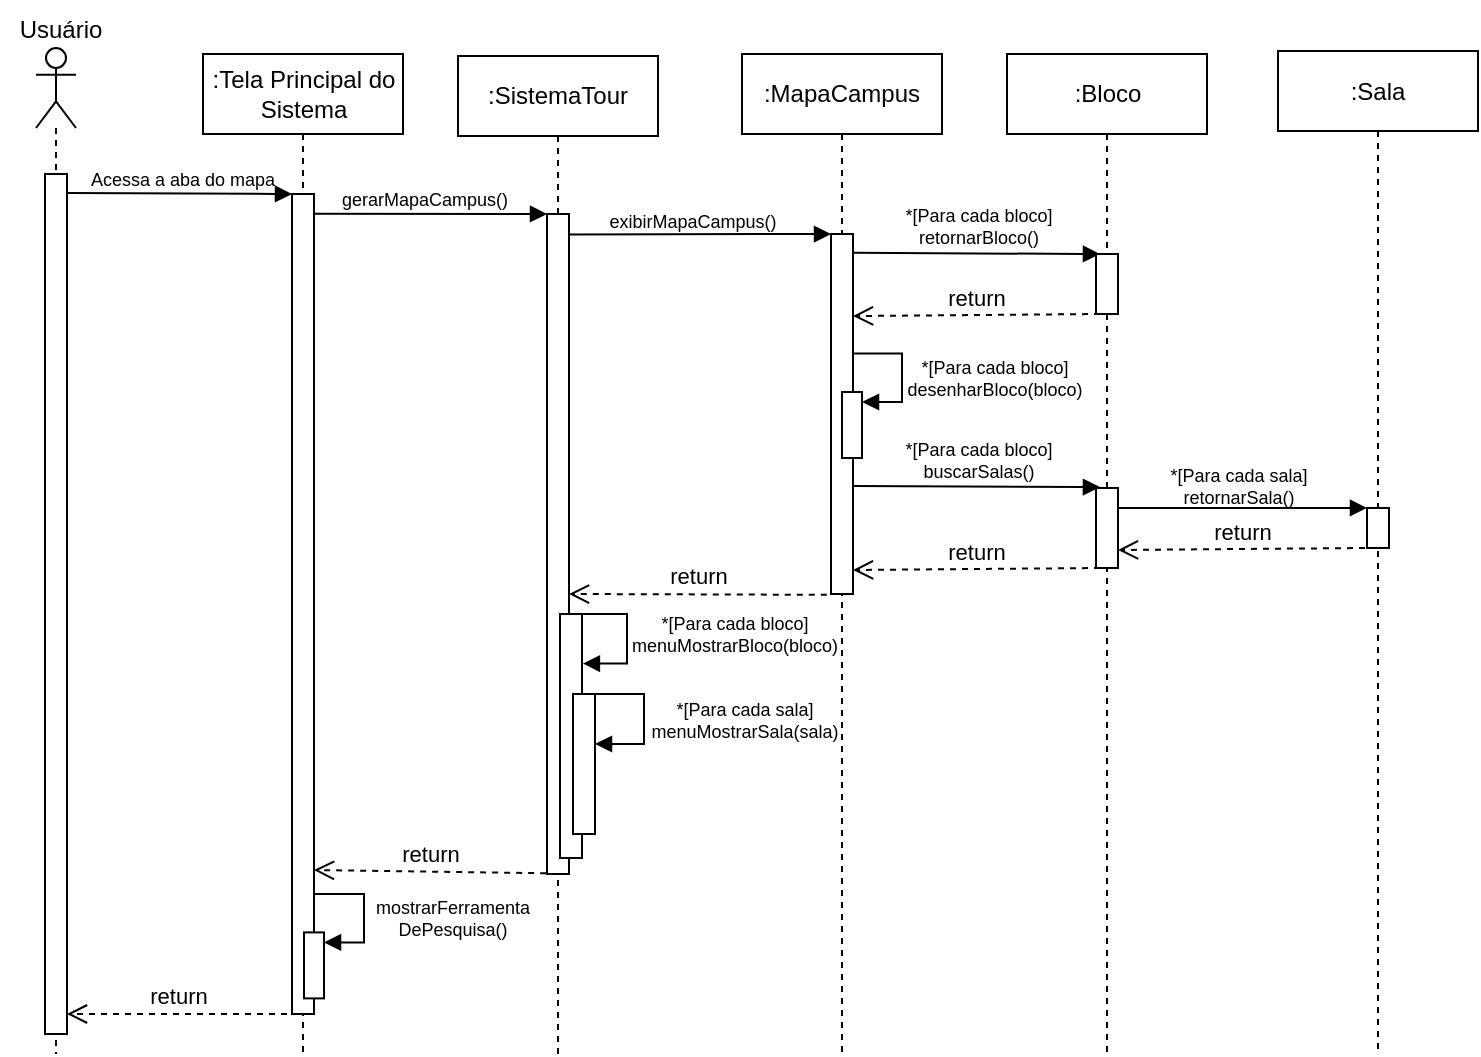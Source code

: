 <mxfile version="28.2.8">
  <diagram name="Page-1" id="UOCqBMkc54xa5ilKIQ9g">
    <mxGraphModel dx="1296" dy="675" grid="1" gridSize="10" guides="1" tooltips="1" connect="1" arrows="1" fold="1" page="1" pageScale="1" pageWidth="850" pageHeight="1100" math="0" shadow="0">
      <root>
        <mxCell id="0" />
        <mxCell id="1" parent="0" />
        <mxCell id="0Pdm_eUIWlIxIZ-GSmoy-18" value=":MapaCampus" style="shape=umlLifeline;perimeter=lifelinePerimeter;whiteSpace=wrap;html=1;container=1;dropTarget=0;collapsible=0;recursiveResize=0;outlineConnect=0;portConstraint=eastwest;newEdgeStyle={&quot;curved&quot;:0,&quot;rounded&quot;:0};" parent="1" vertex="1">
          <mxGeometry x="402" y="40" width="100" height="500" as="geometry" />
        </mxCell>
        <mxCell id="0Pdm_eUIWlIxIZ-GSmoy-13" value="" style="rounded=0;whiteSpace=wrap;html=1;" parent="1" vertex="1">
          <mxGeometry x="446.5" y="130" width="11" height="180" as="geometry" />
        </mxCell>
        <mxCell id="0Pdm_eUIWlIxIZ-GSmoy-21" value="*[Para cada bloco]&lt;div&gt;retornarBloco()&lt;/div&gt;" style="text;html=1;align=center;verticalAlign=middle;resizable=0;points=[];autosize=1;strokeColor=none;fillColor=none;fontSize=9;" parent="1" vertex="1">
          <mxGeometry x="469.98" y="106" width="100" height="40" as="geometry" />
        </mxCell>
        <mxCell id="0Pdm_eUIWlIxIZ-GSmoy-15" value="gerarMapaCampus()" style="text;html=1;align=center;verticalAlign=middle;resizable=0;points=[];autosize=1;strokeColor=none;fillColor=none;fontSize=9;" parent="1" vertex="1">
          <mxGeometry x="188" y="103" width="110" height="20" as="geometry" />
        </mxCell>
        <mxCell id="0Pdm_eUIWlIxIZ-GSmoy-17" value=":Tela Principal do Sistema" style="shape=umlLifeline;perimeter=lifelinePerimeter;whiteSpace=wrap;html=1;container=1;dropTarget=0;collapsible=0;recursiveResize=0;outlineConnect=0;portConstraint=eastwest;newEdgeStyle={&quot;curved&quot;:0,&quot;rounded&quot;:0};" parent="1" vertex="1">
          <mxGeometry x="132.5" y="40" width="100" height="500" as="geometry" />
        </mxCell>
        <mxCell id="0Pdm_eUIWlIxIZ-GSmoy-16" value="" style="shape=umlLifeline;perimeter=lifelinePerimeter;whiteSpace=wrap;html=1;container=1;dropTarget=0;collapsible=0;recursiveResize=0;outlineConnect=0;portConstraint=eastwest;newEdgeStyle={&quot;curved&quot;:0,&quot;rounded&quot;:0};participant=umlActor;" parent="1" vertex="1">
          <mxGeometry x="49" y="37" width="20" height="503" as="geometry" />
        </mxCell>
        <mxCell id="0Pdm_eUIWlIxIZ-GSmoy-4" value="" style="rounded=0;whiteSpace=wrap;html=1;" parent="1" vertex="1">
          <mxGeometry x="53.5" y="100" width="11" height="430" as="geometry" />
        </mxCell>
        <mxCell id="0Pdm_eUIWlIxIZ-GSmoy-8" value="Acessa a aba do mapa" style="text;html=1;align=center;verticalAlign=middle;resizable=0;points=[];autosize=1;strokeColor=none;fillColor=none;fontSize=9;" parent="1" vertex="1">
          <mxGeometry x="62" y="93" width="120" height="20" as="geometry" />
        </mxCell>
        <mxCell id="0Pdm_eUIWlIxIZ-GSmoy-6" value="" style="rounded=0;whiteSpace=wrap;html=1;" parent="1" vertex="1">
          <mxGeometry x="177" y="110" width="11" height="410" as="geometry" />
        </mxCell>
        <mxCell id="0Pdm_eUIWlIxIZ-GSmoy-7" value="" style="endArrow=block;html=1;rounded=0;exitX=1.003;exitY=0.022;exitDx=0;exitDy=0;exitPerimeter=0;entryX=0;entryY=0;entryDx=0;entryDy=0;endFill=1;" parent="1" source="0Pdm_eUIWlIxIZ-GSmoy-4" target="0Pdm_eUIWlIxIZ-GSmoy-6" edge="1">
          <mxGeometry width="50" height="50" relative="1" as="geometry">
            <mxPoint x="180" y="280" as="sourcePoint" />
            <mxPoint x="230" y="230" as="targetPoint" />
          </mxGeometry>
        </mxCell>
        <mxCell id="0Pdm_eUIWlIxIZ-GSmoy-14" value="" style="endArrow=block;html=1;rounded=0;exitX=1.023;exitY=0.024;exitDx=0;exitDy=0;exitPerimeter=0;entryX=0;entryY=0;entryDx=0;entryDy=0;endFill=1;" parent="1" source="0Pdm_eUIWlIxIZ-GSmoy-6" target="nKOX5bWAVEXmVr79JKXn-2" edge="1">
          <mxGeometry width="50" height="50" relative="1" as="geometry">
            <mxPoint x="188" y="190" as="sourcePoint" />
            <mxPoint x="301" y="190" as="targetPoint" />
          </mxGeometry>
        </mxCell>
        <mxCell id="0Pdm_eUIWlIxIZ-GSmoy-19" value=":Bloco" style="shape=umlLifeline;perimeter=lifelinePerimeter;whiteSpace=wrap;html=1;container=1;dropTarget=0;collapsible=0;recursiveResize=0;outlineConnect=0;portConstraint=eastwest;newEdgeStyle={&quot;curved&quot;:0,&quot;rounded&quot;:0};" parent="1" vertex="1">
          <mxGeometry x="534.5" y="40" width="100" height="500" as="geometry" />
        </mxCell>
        <mxCell id="0Pdm_eUIWlIxIZ-GSmoy-20" value="" style="endArrow=block;html=1;rounded=0;exitX=1.002;exitY=0.226;exitDx=0;exitDy=0;entryX=0;entryY=0;entryDx=0;entryDy=0;endFill=1;exitPerimeter=0;" parent="1" edge="1">
          <mxGeometry width="50" height="50" relative="1" as="geometry">
            <mxPoint x="457.502" y="139.434" as="sourcePoint" />
            <mxPoint x="580.98" y="140" as="targetPoint" />
          </mxGeometry>
        </mxCell>
        <mxCell id="0Pdm_eUIWlIxIZ-GSmoy-22" value="" style="rounded=0;whiteSpace=wrap;html=1;" parent="1" vertex="1">
          <mxGeometry x="579" y="140" width="11" height="30" as="geometry" />
        </mxCell>
        <mxCell id="0Pdm_eUIWlIxIZ-GSmoy-27" value="" style="html=1;points=[[0,0,0,0,5],[0,1,0,0,-5],[1,0,0,0,5],[1,1,0,0,-5]];perimeter=orthogonalPerimeter;outlineConnect=0;targetShapes=umlLifeline;portConstraint=eastwest;newEdgeStyle={&quot;curved&quot;:0,&quot;rounded&quot;:0};" parent="1" vertex="1">
          <mxGeometry x="452" y="209" width="10" height="33" as="geometry" />
        </mxCell>
        <mxCell id="0Pdm_eUIWlIxIZ-GSmoy-28" value="" style="html=1;align=left;spacingLeft=2;endArrow=block;rounded=0;edgeStyle=elbowEdgeStyle;rounded=0;exitX=1.089;exitY=0.74;exitDx=0;exitDy=0;exitPerimeter=0;entryX=1;entryY=0;entryDx=0;entryDy=5;entryPerimeter=0;" parent="1" edge="1">
          <mxGeometry x="-0.172" y="30" relative="1" as="geometry">
            <mxPoint x="457.499" y="189.8" as="sourcePoint" />
            <Array as="points">
              <mxPoint x="482" y="202" />
            </Array>
            <mxPoint x="462" y="214" as="targetPoint" />
            <mxPoint as="offset" />
          </mxGeometry>
        </mxCell>
        <mxCell id="0Pdm_eUIWlIxIZ-GSmoy-29" value="&lt;div&gt;&lt;span style=&quot;background-color: transparent; color: light-dark(rgb(0, 0, 0), rgb(255, 255, 255));&quot;&gt;*[Para cada bloco]&lt;/span&gt;&lt;/div&gt;&lt;div&gt;&lt;span style=&quot;background-color: transparent; color: light-dark(rgb(0, 0, 0), rgb(255, 255, 255));&quot;&gt;desenharBloco(bloco)&lt;/span&gt;&lt;/div&gt;" style="text;html=1;align=center;verticalAlign=middle;resizable=0;points=[];autosize=1;strokeColor=none;fillColor=none;fontSize=9;" parent="1" vertex="1">
          <mxGeometry x="473" y="182" width="110" height="40" as="geometry" />
        </mxCell>
        <mxCell id="0Pdm_eUIWlIxIZ-GSmoy-30" value="return" style="html=1;verticalAlign=bottom;endArrow=open;dashed=1;endSize=8;curved=0;rounded=0;entryX=1;entryY=0.75;entryDx=0;entryDy=0;exitX=0;exitY=1;exitDx=0;exitDy=0;" parent="1" edge="1">
          <mxGeometry relative="1" as="geometry">
            <mxPoint x="581" y="170" as="sourcePoint" />
            <mxPoint x="457.5" y="171.02" as="targetPoint" />
          </mxGeometry>
        </mxCell>
        <mxCell id="0Pdm_eUIWlIxIZ-GSmoy-32" value="return" style="html=1;verticalAlign=bottom;endArrow=open;dashed=1;endSize=8;curved=0;rounded=0;entryX=1.039;entryY=0.879;entryDx=0;entryDy=0;entryPerimeter=0;" parent="1" edge="1">
          <mxGeometry relative="1" as="geometry">
            <mxPoint x="304.07" y="449.62" as="sourcePoint" />
            <mxPoint x="187.999" y="448.0" as="targetPoint" />
          </mxGeometry>
        </mxCell>
        <mxCell id="0Pdm_eUIWlIxIZ-GSmoy-33" value="return" style="html=1;verticalAlign=bottom;endArrow=open;dashed=1;endSize=8;curved=0;rounded=0;" parent="1" edge="1">
          <mxGeometry relative="1" as="geometry">
            <mxPoint x="174.5" y="520" as="sourcePoint" />
            <mxPoint x="64.5" y="520" as="targetPoint" />
          </mxGeometry>
        </mxCell>
        <mxCell id="0Pdm_eUIWlIxIZ-GSmoy-34" value="Usuário" style="text;html=1;align=center;verticalAlign=middle;resizable=0;points=[];autosize=1;strokeColor=none;fillColor=none;" parent="1" vertex="1">
          <mxGeometry x="31" y="13" width="60" height="30" as="geometry" />
        </mxCell>
        <mxCell id="nKOX5bWAVEXmVr79JKXn-1" value=":SistemaTour" style="shape=umlLifeline;perimeter=lifelinePerimeter;whiteSpace=wrap;html=1;container=1;dropTarget=0;collapsible=0;recursiveResize=0;outlineConnect=0;portConstraint=eastwest;newEdgeStyle={&quot;curved&quot;:0,&quot;rounded&quot;:0};" parent="1" vertex="1">
          <mxGeometry x="260" y="41" width="100" height="499" as="geometry" />
        </mxCell>
        <mxCell id="nKOX5bWAVEXmVr79JKXn-2" value="" style="rounded=0;whiteSpace=wrap;html=1;" parent="1" vertex="1">
          <mxGeometry x="304.5" y="120" width="11" height="330" as="geometry" />
        </mxCell>
        <mxCell id="nKOX5bWAVEXmVr79JKXn-3" value="" style="endArrow=block;html=1;rounded=0;entryX=0;entryY=0;entryDx=0;entryDy=0;endFill=1;exitX=0.998;exitY=0.031;exitDx=0;exitDy=0;exitPerimeter=0;" parent="1" source="nKOX5bWAVEXmVr79JKXn-2" target="0Pdm_eUIWlIxIZ-GSmoy-13" edge="1">
          <mxGeometry width="50" height="50" relative="1" as="geometry">
            <mxPoint x="316" y="200" as="sourcePoint" />
            <mxPoint x="432.5" y="214" as="targetPoint" />
          </mxGeometry>
        </mxCell>
        <mxCell id="nKOX5bWAVEXmVr79JKXn-4" value="exibirMapaCampus()" style="text;html=1;align=center;verticalAlign=middle;resizable=0;points=[];autosize=1;strokeColor=none;fillColor=none;fontSize=9;" parent="1" vertex="1">
          <mxGeometry x="322" y="114" width="110" height="20" as="geometry" />
        </mxCell>
        <mxCell id="nKOX5bWAVEXmVr79JKXn-5" value="return" style="html=1;verticalAlign=bottom;endArrow=open;dashed=1;endSize=8;curved=0;rounded=0;entryX=1.01;entryY=0.365;entryDx=0;entryDy=0;entryPerimeter=0;" parent="1" edge="1">
          <mxGeometry relative="1" as="geometry">
            <mxPoint x="444.39" y="310.41" as="sourcePoint" />
            <mxPoint x="315.5" y="309.995" as="targetPoint" />
          </mxGeometry>
        </mxCell>
        <mxCell id="zTUNtIjO2yE1GL84cruW-1" value="" style="rounded=0;whiteSpace=wrap;html=1;" vertex="1" parent="1">
          <mxGeometry x="579" y="256.99" width="11" height="40" as="geometry" />
        </mxCell>
        <mxCell id="zTUNtIjO2yE1GL84cruW-2" value="" style="endArrow=block;html=1;rounded=0;exitX=1.002;exitY=0.226;exitDx=0;exitDy=0;entryX=0;entryY=0;entryDx=0;entryDy=0;endFill=1;exitPerimeter=0;" edge="1" parent="1">
          <mxGeometry width="50" height="50" relative="1" as="geometry">
            <mxPoint x="457.502" y="255.994" as="sourcePoint" />
            <mxPoint x="580.98" y="256.56" as="targetPoint" />
          </mxGeometry>
        </mxCell>
        <mxCell id="zTUNtIjO2yE1GL84cruW-3" value="*[Para cada bloco]&lt;div&gt;buscarSalas()&lt;/div&gt;" style="text;html=1;align=center;verticalAlign=middle;resizable=0;points=[];autosize=1;strokeColor=none;fillColor=none;fontSize=9;" vertex="1" parent="1">
          <mxGeometry x="469.98" y="222.99" width="100" height="40" as="geometry" />
        </mxCell>
        <mxCell id="zTUNtIjO2yE1GL84cruW-4" value=":Sala" style="shape=umlLifeline;perimeter=lifelinePerimeter;whiteSpace=wrap;html=1;container=1;dropTarget=0;collapsible=0;recursiveResize=0;outlineConnect=0;portConstraint=eastwest;newEdgeStyle={&quot;curved&quot;:0,&quot;rounded&quot;:0};" vertex="1" parent="1">
          <mxGeometry x="670" y="38.5" width="100" height="501.5" as="geometry" />
        </mxCell>
        <mxCell id="zTUNtIjO2yE1GL84cruW-5" value="" style="rounded=0;whiteSpace=wrap;html=1;" vertex="1" parent="1">
          <mxGeometry x="714.5" y="266.99" width="11" height="20" as="geometry" />
        </mxCell>
        <mxCell id="zTUNtIjO2yE1GL84cruW-6" value="" style="endArrow=block;html=1;rounded=0;exitX=1.002;exitY=0.226;exitDx=0;exitDy=0;entryX=0;entryY=0;entryDx=0;entryDy=0;endFill=1;exitPerimeter=0;" edge="1" parent="1" target="zTUNtIjO2yE1GL84cruW-5">
          <mxGeometry width="50" height="50" relative="1" as="geometry">
            <mxPoint x="590.002" y="266.994" as="sourcePoint" />
            <mxPoint x="713.48" y="267.56" as="targetPoint" />
          </mxGeometry>
        </mxCell>
        <mxCell id="zTUNtIjO2yE1GL84cruW-7" value="*[Para cada sala]&lt;div&gt;retornarSala()&lt;/div&gt;" style="text;html=1;align=center;verticalAlign=middle;resizable=0;points=[];autosize=1;strokeColor=none;fillColor=none;fontSize=9;" vertex="1" parent="1">
          <mxGeometry x="605" y="235.99" width="90" height="40" as="geometry" />
        </mxCell>
        <mxCell id="zTUNtIjO2yE1GL84cruW-8" value="return" style="html=1;verticalAlign=bottom;endArrow=open;dashed=1;endSize=8;curved=0;rounded=0;entryX=1;entryY=0.75;entryDx=0;entryDy=0;exitX=0;exitY=1;exitDx=0;exitDy=0;" edge="1" parent="1">
          <mxGeometry relative="1" as="geometry">
            <mxPoint x="713.5" y="286.99" as="sourcePoint" />
            <mxPoint x="590" y="288.01" as="targetPoint" />
          </mxGeometry>
        </mxCell>
        <mxCell id="zTUNtIjO2yE1GL84cruW-9" value="return" style="html=1;verticalAlign=bottom;endArrow=open;dashed=1;endSize=8;curved=0;rounded=0;entryX=1;entryY=0.75;entryDx=0;entryDy=0;exitX=0;exitY=1;exitDx=0;exitDy=0;" edge="1" parent="1">
          <mxGeometry relative="1" as="geometry">
            <mxPoint x="581" y="296.99" as="sourcePoint" />
            <mxPoint x="457.5" y="298.01" as="targetPoint" />
          </mxGeometry>
        </mxCell>
        <mxCell id="zTUNtIjO2yE1GL84cruW-11" value="" style="rounded=0;whiteSpace=wrap;html=1;" vertex="1" parent="1">
          <mxGeometry x="311" y="320" width="11" height="122" as="geometry" />
        </mxCell>
        <mxCell id="zTUNtIjO2yE1GL84cruW-12" value="" style="html=1;align=left;spacingLeft=2;endArrow=block;rounded=0;edgeStyle=elbowEdgeStyle;rounded=0;exitX=1.089;exitY=0.74;exitDx=0;exitDy=0;exitPerimeter=0;entryX=1.041;entryY=0.203;entryDx=0;entryDy=0;entryPerimeter=0;" edge="1" parent="1" target="zTUNtIjO2yE1GL84cruW-11">
          <mxGeometry x="-0.172" y="30" relative="1" as="geometry">
            <mxPoint x="319.999" y="320.0" as="sourcePoint" />
            <Array as="points">
              <mxPoint x="344.5" y="332.2" />
            </Array>
            <mxPoint x="324.5" y="344.2" as="targetPoint" />
            <mxPoint as="offset" />
          </mxGeometry>
        </mxCell>
        <mxCell id="zTUNtIjO2yE1GL84cruW-15" value="&lt;div&gt;&lt;span style=&quot;background-color: transparent; color: light-dark(rgb(0, 0, 0), rgb(255, 255, 255));&quot;&gt;*[Para cada bloco]&lt;/span&gt;&lt;/div&gt;&lt;div&gt;&lt;span style=&quot;background-color: transparent; color: light-dark(rgb(0, 0, 0), rgb(255, 255, 255));&quot;&gt;menuMostrarBloco(bloco)&lt;/span&gt;&lt;/div&gt;" style="text;html=1;align=center;verticalAlign=middle;resizable=0;points=[];autosize=1;strokeColor=none;fillColor=none;fontSize=9;" vertex="1" parent="1">
          <mxGeometry x="332.5" y="310" width="130" height="40" as="geometry" />
        </mxCell>
        <mxCell id="zTUNtIjO2yE1GL84cruW-16" value="" style="rounded=0;whiteSpace=wrap;html=1;" vertex="1" parent="1">
          <mxGeometry x="317.5" y="360" width="11" height="70" as="geometry" />
        </mxCell>
        <mxCell id="zTUNtIjO2yE1GL84cruW-17" value="" style="html=1;align=left;spacingLeft=2;endArrow=block;rounded=0;edgeStyle=elbowEdgeStyle;rounded=0;exitX=1.089;exitY=0.74;exitDx=0;exitDy=0;exitPerimeter=0;entryX=1.041;entryY=0.203;entryDx=0;entryDy=0;entryPerimeter=0;" edge="1" parent="1">
          <mxGeometry x="-0.172" y="30" relative="1" as="geometry">
            <mxPoint x="328.499" y="360.0" as="sourcePoint" />
            <Array as="points">
              <mxPoint x="353" y="372.2" />
            </Array>
            <mxPoint x="328.5" y="385" as="targetPoint" />
            <mxPoint as="offset" />
          </mxGeometry>
        </mxCell>
        <mxCell id="zTUNtIjO2yE1GL84cruW-18" value="&lt;div&gt;&lt;span style=&quot;background-color: transparent; color: light-dark(rgb(0, 0, 0), rgb(255, 255, 255));&quot;&gt;*[Para cada sala]&lt;/span&gt;&lt;/div&gt;&lt;div&gt;&lt;span style=&quot;background-color: transparent; color: light-dark(rgb(0, 0, 0), rgb(255, 255, 255));&quot;&gt;menuMostrarSala(sala)&lt;/span&gt;&lt;/div&gt;" style="text;html=1;align=center;verticalAlign=middle;resizable=0;points=[];autosize=1;strokeColor=none;fillColor=none;fontSize=9;" vertex="1" parent="1">
          <mxGeometry x="343" y="353" width="120" height="40" as="geometry" />
        </mxCell>
        <mxCell id="zTUNtIjO2yE1GL84cruW-19" value="" style="html=1;points=[[0,0,0,0,5],[0,1,0,0,-5],[1,0,0,0,5],[1,1,0,0,-5]];perimeter=orthogonalPerimeter;outlineConnect=0;targetShapes=umlLifeline;portConstraint=eastwest;newEdgeStyle={&quot;curved&quot;:0,&quot;rounded&quot;:0};" vertex="1" parent="1">
          <mxGeometry x="183" y="479.2" width="10" height="33" as="geometry" />
        </mxCell>
        <mxCell id="zTUNtIjO2yE1GL84cruW-20" value="" style="html=1;align=left;spacingLeft=2;endArrow=block;rounded=0;edgeStyle=elbowEdgeStyle;rounded=0;exitX=1.089;exitY=0.74;exitDx=0;exitDy=0;exitPerimeter=0;entryX=1;entryY=0;entryDx=0;entryDy=5;entryPerimeter=0;" edge="1" parent="1">
          <mxGeometry x="-0.172" y="30" relative="1" as="geometry">
            <mxPoint x="188.499" y="460" as="sourcePoint" />
            <Array as="points">
              <mxPoint x="213" y="472.2" />
            </Array>
            <mxPoint x="193" y="484.2" as="targetPoint" />
            <mxPoint as="offset" />
          </mxGeometry>
        </mxCell>
        <mxCell id="zTUNtIjO2yE1GL84cruW-21" value="&lt;div&gt;mostrarFerramenta&lt;/div&gt;&lt;div&gt;DePesquisa()&lt;/div&gt;" style="text;html=1;align=center;verticalAlign=middle;resizable=0;points=[];autosize=1;strokeColor=none;fillColor=none;fontSize=9;" vertex="1" parent="1">
          <mxGeometry x="206.5" y="452.2" width="100" height="40" as="geometry" />
        </mxCell>
      </root>
    </mxGraphModel>
  </diagram>
</mxfile>
